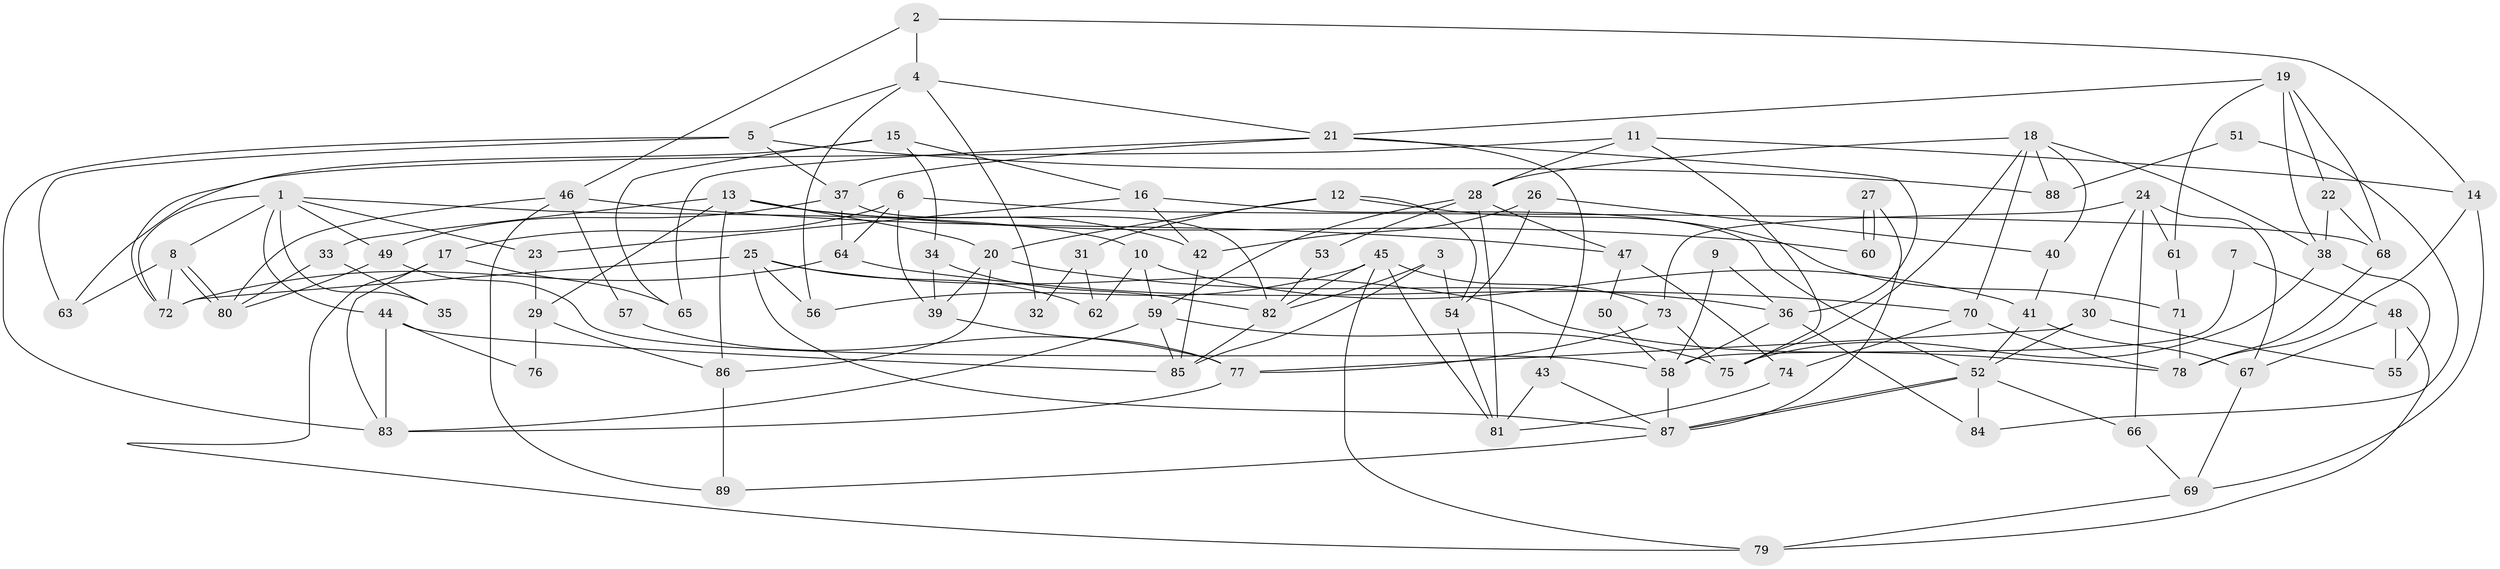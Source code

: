 // coarse degree distribution, {4: 0.2641509433962264, 2: 0.1320754716981132, 3: 0.22641509433962265, 5: 0.18867924528301888, 8: 0.03773584905660377, 6: 0.05660377358490566, 10: 0.05660377358490566, 7: 0.018867924528301886, 11: 0.018867924528301886}
// Generated by graph-tools (version 1.1) at 2025/55/03/04/25 21:55:12]
// undirected, 89 vertices, 178 edges
graph export_dot {
graph [start="1"]
  node [color=gray90,style=filled];
  1;
  2;
  3;
  4;
  5;
  6;
  7;
  8;
  9;
  10;
  11;
  12;
  13;
  14;
  15;
  16;
  17;
  18;
  19;
  20;
  21;
  22;
  23;
  24;
  25;
  26;
  27;
  28;
  29;
  30;
  31;
  32;
  33;
  34;
  35;
  36;
  37;
  38;
  39;
  40;
  41;
  42;
  43;
  44;
  45;
  46;
  47;
  48;
  49;
  50;
  51;
  52;
  53;
  54;
  55;
  56;
  57;
  58;
  59;
  60;
  61;
  62;
  63;
  64;
  65;
  66;
  67;
  68;
  69;
  70;
  71;
  72;
  73;
  74;
  75;
  76;
  77;
  78;
  79;
  80;
  81;
  82;
  83;
  84;
  85;
  86;
  87;
  88;
  89;
  1 -- 44;
  1 -- 8;
  1 -- 10;
  1 -- 23;
  1 -- 35;
  1 -- 49;
  1 -- 72;
  2 -- 46;
  2 -- 14;
  2 -- 4;
  3 -- 54;
  3 -- 82;
  3 -- 85;
  4 -- 5;
  4 -- 21;
  4 -- 32;
  4 -- 56;
  5 -- 63;
  5 -- 83;
  5 -- 37;
  5 -- 88;
  6 -- 64;
  6 -- 17;
  6 -- 39;
  6 -- 68;
  7 -- 48;
  7 -- 58;
  8 -- 72;
  8 -- 80;
  8 -- 80;
  8 -- 63;
  9 -- 36;
  9 -- 58;
  10 -- 59;
  10 -- 41;
  10 -- 62;
  11 -- 28;
  11 -- 75;
  11 -- 14;
  11 -- 63;
  12 -- 71;
  12 -- 20;
  12 -- 31;
  12 -- 54;
  13 -- 29;
  13 -- 20;
  13 -- 33;
  13 -- 42;
  13 -- 60;
  13 -- 86;
  14 -- 78;
  14 -- 69;
  15 -- 34;
  15 -- 16;
  15 -- 65;
  15 -- 72;
  16 -- 42;
  16 -- 52;
  16 -- 23;
  17 -- 65;
  17 -- 79;
  17 -- 83;
  18 -- 38;
  18 -- 70;
  18 -- 28;
  18 -- 40;
  18 -- 75;
  18 -- 88;
  19 -- 21;
  19 -- 22;
  19 -- 38;
  19 -- 61;
  19 -- 68;
  20 -- 86;
  20 -- 39;
  20 -- 36;
  21 -- 37;
  21 -- 36;
  21 -- 43;
  21 -- 65;
  22 -- 38;
  22 -- 68;
  23 -- 29;
  24 -- 67;
  24 -- 66;
  24 -- 30;
  24 -- 61;
  24 -- 73;
  25 -- 72;
  25 -- 87;
  25 -- 56;
  25 -- 62;
  25 -- 78;
  26 -- 54;
  26 -- 42;
  26 -- 40;
  27 -- 60;
  27 -- 60;
  27 -- 87;
  28 -- 59;
  28 -- 47;
  28 -- 53;
  28 -- 81;
  29 -- 86;
  29 -- 76;
  30 -- 52;
  30 -- 55;
  30 -- 77;
  31 -- 62;
  31 -- 32;
  33 -- 80;
  33 -- 35;
  34 -- 82;
  34 -- 39;
  36 -- 58;
  36 -- 84;
  37 -- 49;
  37 -- 64;
  37 -- 82;
  38 -- 75;
  38 -- 55;
  39 -- 77;
  40 -- 41;
  41 -- 52;
  41 -- 67;
  42 -- 85;
  43 -- 81;
  43 -- 87;
  44 -- 85;
  44 -- 83;
  44 -- 76;
  45 -- 73;
  45 -- 56;
  45 -- 79;
  45 -- 81;
  45 -- 82;
  46 -- 80;
  46 -- 47;
  46 -- 57;
  46 -- 89;
  47 -- 74;
  47 -- 50;
  48 -- 55;
  48 -- 67;
  48 -- 79;
  49 -- 58;
  49 -- 80;
  50 -- 58;
  51 -- 88;
  51 -- 84;
  52 -- 87;
  52 -- 87;
  52 -- 66;
  52 -- 84;
  53 -- 82;
  54 -- 81;
  57 -- 77;
  58 -- 87;
  59 -- 85;
  59 -- 75;
  59 -- 83;
  61 -- 71;
  64 -- 72;
  64 -- 70;
  66 -- 69;
  67 -- 69;
  68 -- 78;
  69 -- 79;
  70 -- 78;
  70 -- 74;
  71 -- 78;
  73 -- 77;
  73 -- 75;
  74 -- 81;
  77 -- 83;
  82 -- 85;
  86 -- 89;
  87 -- 89;
}
